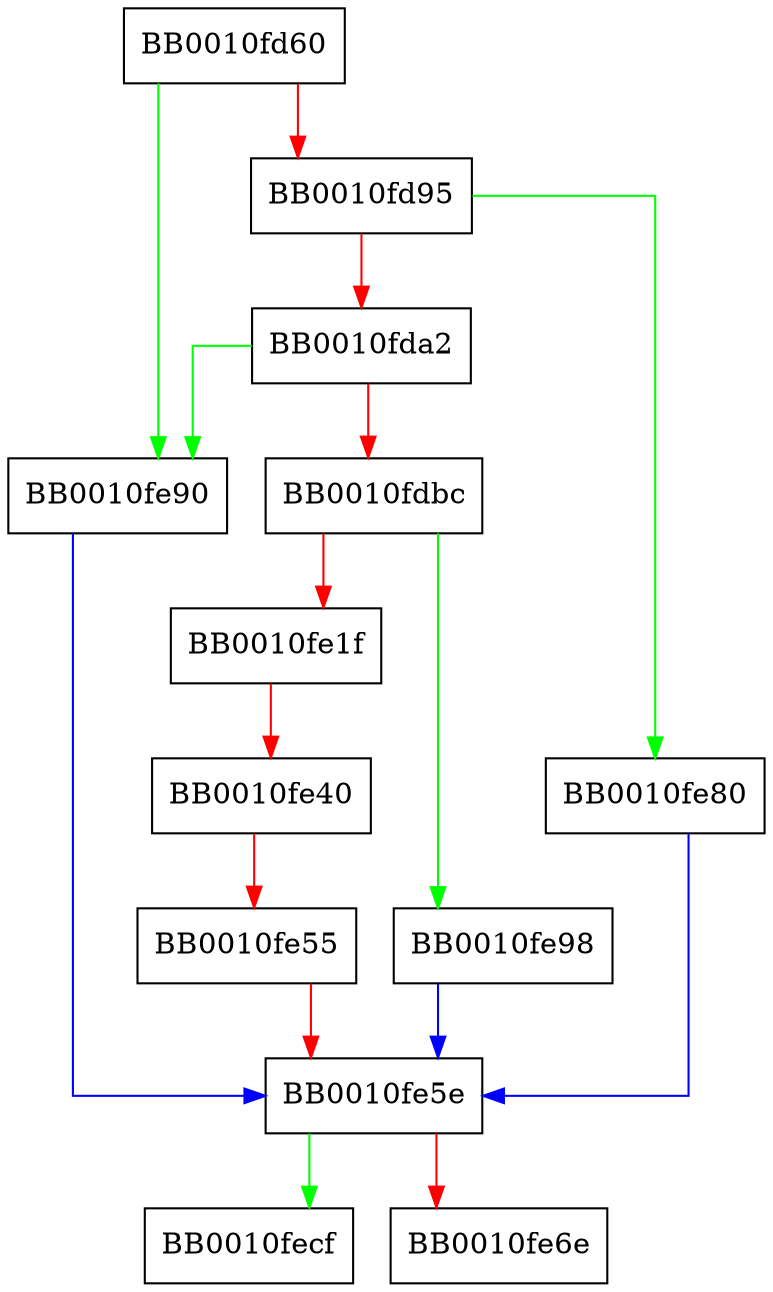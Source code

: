 digraph FUN_0010fd60 {
  node [shape="box"];
  graph [splines=ortho];
  BB0010fd60 -> BB0010fe90 [color="green"];
  BB0010fd60 -> BB0010fd95 [color="red"];
  BB0010fd95 -> BB0010fe80 [color="green"];
  BB0010fd95 -> BB0010fda2 [color="red"];
  BB0010fda2 -> BB0010fe90 [color="green"];
  BB0010fda2 -> BB0010fdbc [color="red"];
  BB0010fdbc -> BB0010fe98 [color="green"];
  BB0010fdbc -> BB0010fe1f [color="red"];
  BB0010fe1f -> BB0010fe40 [color="red"];
  BB0010fe40 -> BB0010fe55 [color="red"];
  BB0010fe55 -> BB0010fe5e [color="red"];
  BB0010fe5e -> BB0010fecf [color="green"];
  BB0010fe5e -> BB0010fe6e [color="red"];
  BB0010fe80 -> BB0010fe5e [color="blue"];
  BB0010fe90 -> BB0010fe5e [color="blue"];
  BB0010fe98 -> BB0010fe5e [color="blue"];
}
